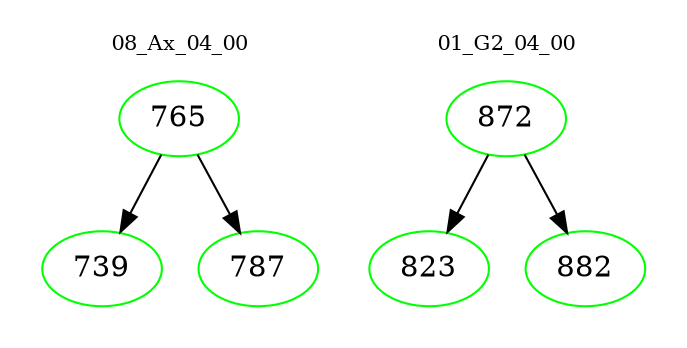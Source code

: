 digraph{
subgraph cluster_0 {
color = white
label = "08_Ax_04_00";
fontsize=10;
T0_765 [label="765", color="green"]
T0_765 -> T0_739 [color="black"]
T0_739 [label="739", color="green"]
T0_765 -> T0_787 [color="black"]
T0_787 [label="787", color="green"]
}
subgraph cluster_1 {
color = white
label = "01_G2_04_00";
fontsize=10;
T1_872 [label="872", color="green"]
T1_872 -> T1_823 [color="black"]
T1_823 [label="823", color="green"]
T1_872 -> T1_882 [color="black"]
T1_882 [label="882", color="green"]
}
}
